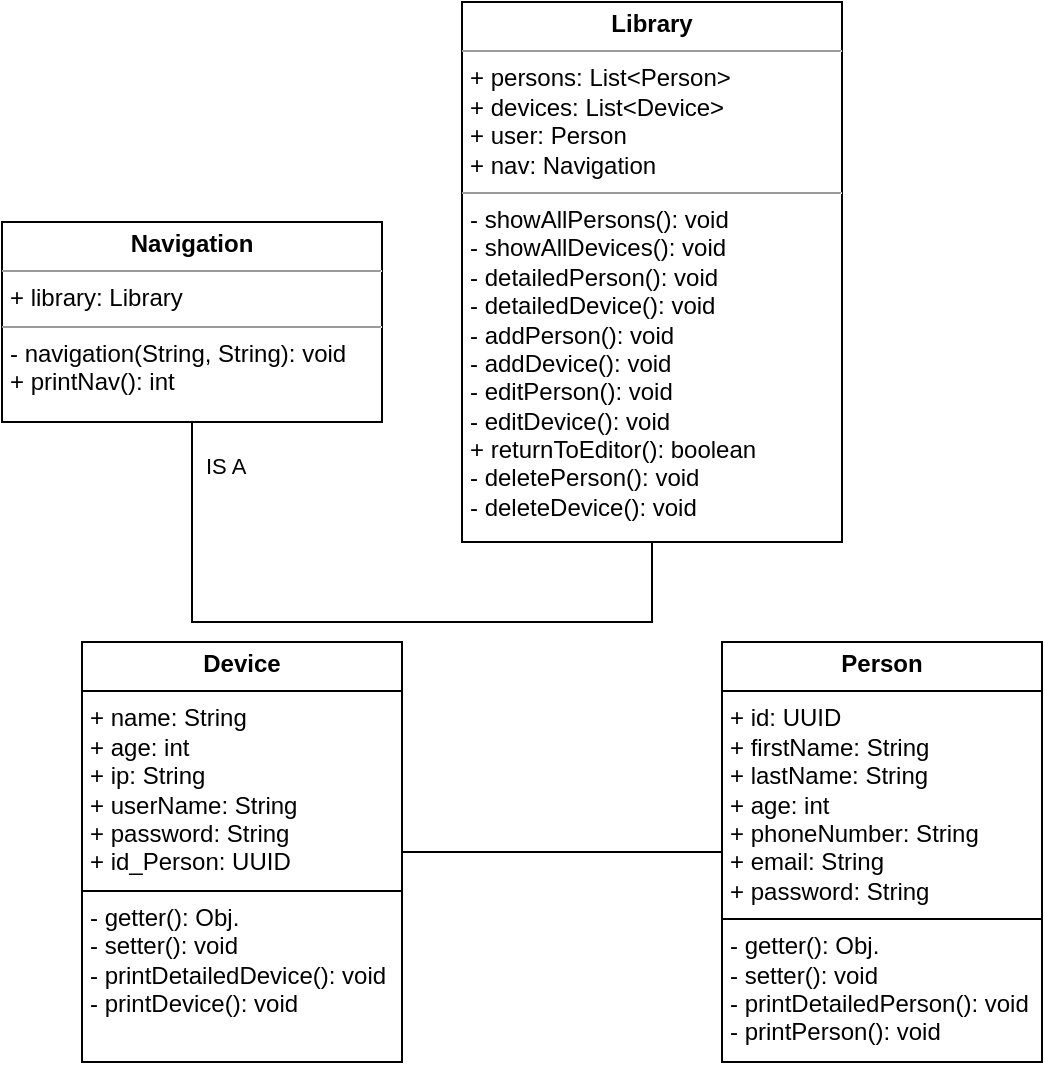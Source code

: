 <mxfile version="22.1.22" type="embed">
  <diagram id="C5RBs43oDa-KdzZeNtuy" name="Page-1">
    <mxGraphModel dx="499" dy="503" grid="1" gridSize="10" guides="1" tooltips="1" connect="1" arrows="1" fold="1" page="1" pageScale="1" pageWidth="827" pageHeight="1169" math="0" shadow="0">
      <root>
        <mxCell id="WIyWlLk6GJQsqaUBKTNV-0" />
        <mxCell id="WIyWlLk6GJQsqaUBKTNV-1" parent="WIyWlLk6GJQsqaUBKTNV-0" />
        <mxCell id="3SqtM0bzDCNkLI8lPTWY-6" value="&lt;p style=&quot;margin:0px;margin-top:4px;text-align:center;&quot;&gt;&lt;b&gt;Person&lt;/b&gt;&lt;/p&gt;&lt;hr size=&quot;1&quot; style=&quot;border-style:solid;&quot;&gt;&lt;p style=&quot;margin:0px;margin-left:4px;&quot;&gt;+ id: UUID&lt;/p&gt;&lt;p style=&quot;margin:0px;margin-left:4px;&quot;&gt;+ firstName: String&lt;/p&gt;&lt;p style=&quot;margin:0px;margin-left:4px;&quot;&gt;+ lastName: String&lt;/p&gt;&lt;p style=&quot;margin:0px;margin-left:4px;&quot;&gt;+ age: int&lt;/p&gt;&lt;p style=&quot;margin:0px;margin-left:4px;&quot;&gt;+ phoneNumber: String&lt;/p&gt;&lt;p style=&quot;margin:0px;margin-left:4px;&quot;&gt;+ email: String&lt;/p&gt;&lt;p style=&quot;margin:0px;margin-left:4px;&quot;&gt;+ password: String&lt;/p&gt;&lt;hr size=&quot;1&quot; style=&quot;border-style:solid;&quot;&gt;&lt;p style=&quot;margin:0px;margin-left:4px;&quot;&gt;- getter(): Obj.&lt;/p&gt;&lt;p style=&quot;margin:0px;margin-left:4px;&quot;&gt;- setter(): void&amp;nbsp;&lt;/p&gt;&lt;p style=&quot;margin:0px;margin-left:4px;&quot;&gt;- printDetailedPerson(): void&lt;/p&gt;&lt;p style=&quot;margin:0px;margin-left:4px;&quot;&gt;- printPerson(): void&lt;/p&gt;" style="verticalAlign=top;align=left;overflow=fill;html=1;whiteSpace=wrap;" parent="WIyWlLk6GJQsqaUBKTNV-1" vertex="1">
          <mxGeometry x="490" y="340" width="160" height="210" as="geometry" />
        </mxCell>
        <mxCell id="3SqtM0bzDCNkLI8lPTWY-7" value="&lt;p style=&quot;margin:0px;margin-top:4px;text-align:center;&quot;&gt;&lt;b&gt;Device&lt;/b&gt;&lt;/p&gt;&lt;hr size=&quot;1&quot; style=&quot;border-style:solid;&quot;&gt;&lt;p style=&quot;margin:0px;margin-left:4px;&quot;&gt;&lt;span style=&quot;background-color: transparent; color: light-dark(rgb(0, 0, 0), rgb(255, 255, 255));&quot;&gt;+ name: String&lt;/span&gt;&lt;/p&gt;&lt;p style=&quot;margin:0px;margin-left:4px;&quot;&gt;+ age: int&lt;/p&gt;&lt;p style=&quot;margin:0px;margin-left:4px;&quot;&gt;+ ip: String&lt;/p&gt;&lt;p style=&quot;margin:0px;margin-left:4px;&quot;&gt;+ userName: String&lt;/p&gt;&lt;p style=&quot;margin:0px;margin-left:4px;&quot;&gt;+ password: String&lt;/p&gt;&lt;p style=&quot;margin:0px;margin-left:4px;&quot;&gt;+ id_Person: UUID&lt;/p&gt;&lt;hr size=&quot;1&quot; style=&quot;border-style:solid;&quot;&gt;&lt;p style=&quot;margin:0px;margin-left:4px;&quot;&gt;- getter(): Obj.&lt;/p&gt;&lt;p style=&quot;margin:0px;margin-left:4px;&quot;&gt;- setter(): void&amp;nbsp;&lt;/p&gt;&lt;p style=&quot;margin:0px;margin-left:4px;&quot;&gt;- printDetailedDevice(): void&lt;/p&gt;&lt;p style=&quot;margin:0px;margin-left:4px;&quot;&gt;- printDevice(): void&lt;/p&gt;" style="verticalAlign=top;align=left;overflow=fill;html=1;whiteSpace=wrap;" parent="WIyWlLk6GJQsqaUBKTNV-1" vertex="1">
          <mxGeometry x="170" y="340" width="160" height="210" as="geometry" />
        </mxCell>
        <mxCell id="3SqtM0bzDCNkLI8lPTWY-8" value="" style="endArrow=none;html=1;rounded=0;exitX=1;exitY=0.5;exitDx=0;exitDy=0;entryX=0;entryY=0.5;entryDx=0;entryDy=0;" parent="WIyWlLk6GJQsqaUBKTNV-1" source="3SqtM0bzDCNkLI8lPTWY-7" target="3SqtM0bzDCNkLI8lPTWY-6" edge="1">
          <mxGeometry width="50" height="50" relative="1" as="geometry">
            <mxPoint x="550" y="490" as="sourcePoint" />
            <mxPoint x="470" y="420" as="targetPoint" />
          </mxGeometry>
        </mxCell>
        <mxCell id="0" value="&lt;p style=&quot;margin:0px;margin-top:4px;text-align:center;&quot;&gt;&lt;b&gt;Navigation&lt;/b&gt;&lt;/p&gt;&lt;hr size=&quot;1&quot;&gt;&lt;p style=&quot;margin:0px;margin-left:4px;&quot;&gt;+ library: Library&lt;br&gt;&lt;/p&gt;&lt;hr size=&quot;1&quot;&gt;&lt;p style=&quot;margin:0px;margin-left:4px;&quot;&gt;- navigation(String, String): void&lt;br&gt;+ printNav(): int&lt;/p&gt;" style="verticalAlign=top;align=left;overflow=fill;fontSize=12;fontFamily=Helvetica;html=1;whiteSpace=wrap;" vertex="1" parent="WIyWlLk6GJQsqaUBKTNV-1">
          <mxGeometry x="130" y="130" width="190" height="100" as="geometry" />
        </mxCell>
        <mxCell id="1" value="&lt;p style=&quot;margin:0px;margin-top:4px;text-align:center;&quot;&gt;&lt;b&gt;Library&lt;/b&gt;&lt;/p&gt;&lt;hr size=&quot;1&quot;&gt;&lt;p style=&quot;margin:0px;margin-left:4px;&quot;&gt;+ persons: List&amp;lt;Person&amp;gt;&lt;br&gt;&lt;/p&gt;&lt;p style=&quot;margin:0px;margin-left:4px;&quot;&gt;+ devices: List&amp;lt;Device&amp;gt;&lt;/p&gt;&lt;p style=&quot;margin:0px;margin-left:4px;&quot;&gt;+ user: Person&lt;/p&gt;&lt;p style=&quot;margin:0px;margin-left:4px;&quot;&gt;+ nav: Navigation&lt;/p&gt;&lt;hr size=&quot;1&quot;&gt;&lt;p style=&quot;margin:0px;margin-left:4px;&quot;&gt;- showAllPersons(): void&lt;br&gt;- showAllDevices&lt;span style=&quot;background-color: initial;&quot;&gt;(): void&lt;/span&gt;&lt;/p&gt;&lt;p style=&quot;margin:0px;margin-left:4px;&quot;&gt;&lt;span style=&quot;background-color: initial;&quot;&gt;-&amp;nbsp;&lt;/span&gt;detailedPerson(): void&lt;/p&gt;&lt;p style=&quot;margin:0px;margin-left:4px;&quot;&gt;&lt;span style=&quot;background-color: initial;&quot;&gt;-&amp;nbsp;&lt;/span&gt;detailedDevice(): void&lt;/p&gt;&lt;p style=&quot;margin:0px;margin-left:4px;&quot;&gt;&lt;span style=&quot;background-color: initial;&quot;&gt;-&amp;nbsp;&lt;/span&gt;addPerson(): void&lt;/p&gt;&lt;p style=&quot;margin:0px;margin-left:4px;&quot;&gt;-&amp;nbsp;addDevice(): void&lt;/p&gt;&lt;p style=&quot;margin:0px;margin-left:4px;&quot;&gt;-&amp;nbsp;editPerson(): void&lt;/p&gt;&lt;p style=&quot;margin:0px;margin-left:4px;&quot;&gt;-&amp;nbsp;editDevice(): void&lt;/p&gt;&lt;p style=&quot;margin:0px;margin-left:4px;&quot;&gt;+&amp;nbsp;returnToEditor(): boolean&lt;/p&gt;&lt;p style=&quot;margin:0px;margin-left:4px;&quot;&gt;-&amp;nbsp;deletePerson(): void&lt;/p&gt;&lt;p style=&quot;margin:0px;margin-left:4px;&quot;&gt;-&amp;nbsp;deleteDevice(): void&lt;/p&gt;" style="verticalAlign=top;align=left;overflow=fill;fontSize=12;fontFamily=Helvetica;html=1;whiteSpace=wrap;" vertex="1" parent="WIyWlLk6GJQsqaUBKTNV-1">
          <mxGeometry x="360" y="20" width="190" height="270" as="geometry" />
        </mxCell>
        <mxCell id="2" value="" style="endArrow=none;html=1;edgeStyle=orthogonalEdgeStyle;rounded=0;exitX=0.5;exitY=1;exitDx=0;exitDy=0;entryX=0.5;entryY=1;entryDx=0;entryDy=0;" edge="1" parent="WIyWlLk6GJQsqaUBKTNV-1" source="0" target="1">
          <mxGeometry relative="1" as="geometry">
            <mxPoint x="370" y="290" as="sourcePoint" />
            <mxPoint x="530" y="290" as="targetPoint" />
            <Array as="points">
              <mxPoint x="225" y="330" />
              <mxPoint x="455" y="330" />
            </Array>
          </mxGeometry>
        </mxCell>
        <mxCell id="3" value="IS A" style="edgeLabel;resizable=0;html=1;align=left;verticalAlign=bottom;" connectable="0" vertex="1" parent="2">
          <mxGeometry x="-1" relative="1" as="geometry">
            <mxPoint x="5" y="30" as="offset" />
          </mxGeometry>
        </mxCell>
      </root>
    </mxGraphModel>
  </diagram>
</mxfile>
